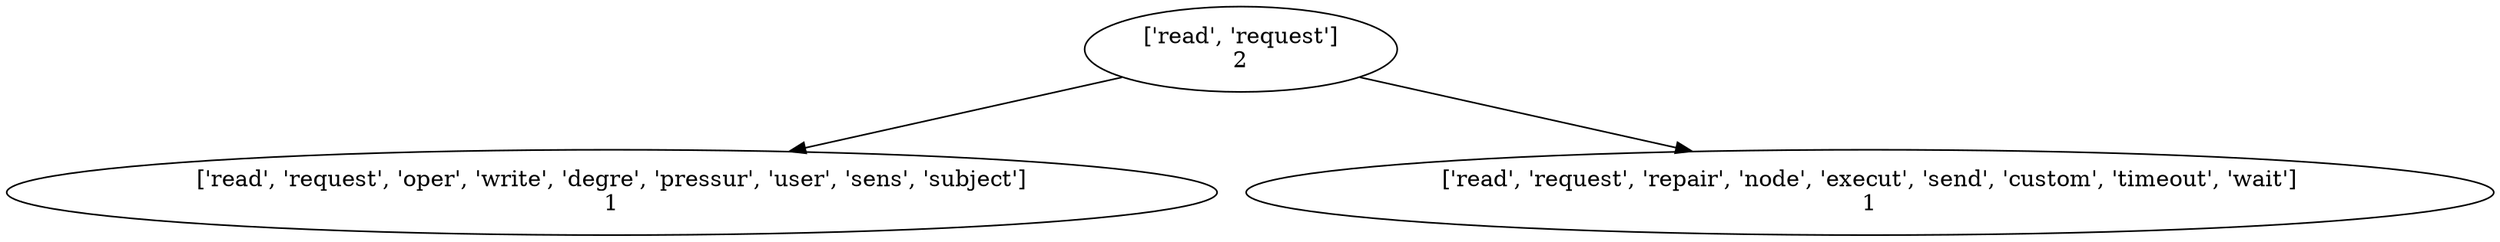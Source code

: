 strict digraph  {
	"['read', 'request']
2" -> "['read', 'request', 'oper', 'write', 'degre', 'pressur', 'user', 'sens', 'subject']
1";
	"['read', 'request']
2" -> "['read', 'request', 'repair', 'node', 'execut', 'send', 'custom', 'timeout', 'wait']
1";
}
